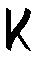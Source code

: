 beginfig(1)
    pickup penrazor xscaled 2pt rotated -33;
    draw (03,03) -- (03,17);
    draw (03,03) {up}..{up} (10,17);
    draw (06,09) -- (10,03);

 endfig;
    end


